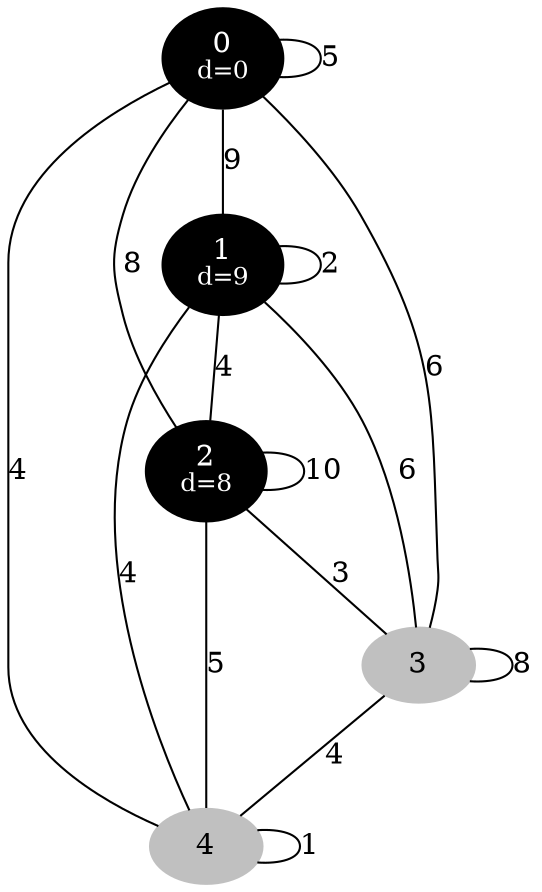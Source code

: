 graph {
0 [label=<0<BR/>
<FONT POINT-SIZE="12">d=0</FONT>>,style=filled,color=BLACK,fontcolor=white];
0 -- 0[label="5",weight="5"];
0 -- 1[label="9",weight="9"];
0 -- 2[label="8",weight="8"];
0 -- 3[label="6",weight="6"];
0 -- 4[label="4",weight="4"];
1 [label=<1<BR/>
<FONT POINT-SIZE="12">d=9</FONT>>,style=filled,color=BLACK,fontcolor=white];
1 -- 1[label="2",weight="2"];
1 -- 2[label="4",weight="4"];
1 -- 3[label="6",weight="6"];
1 -- 4[label="4",weight="4"];
2 [label=<2<BR/>
<FONT POINT-SIZE="12">d=8</FONT>>,style=filled,color=BLACK,fontcolor=white];
2 -- 2[label="10",weight="10"];
2 -- 3[label="3",weight="3"];
2 -- 4[label="5",weight="5"];
3 [style=filled,color=grey] ;
3 -- 3[label="8",weight="8"];
3 -- 4[label="4",weight="4"];
4 [style=filled,color=grey] ;
4 -- 4[label="1",weight="1"];
}